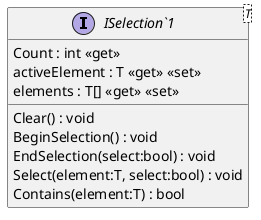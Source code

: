 @startuml
interface "ISelection`1"<T> {
    Count : int <<get>>
    activeElement : T <<get>> <<set>>
    elements : T[] <<get>> <<set>>
    Clear() : void
    BeginSelection() : void
    EndSelection(select:bool) : void
    Select(element:T, select:bool) : void
    Contains(element:T) : bool
}
@enduml
